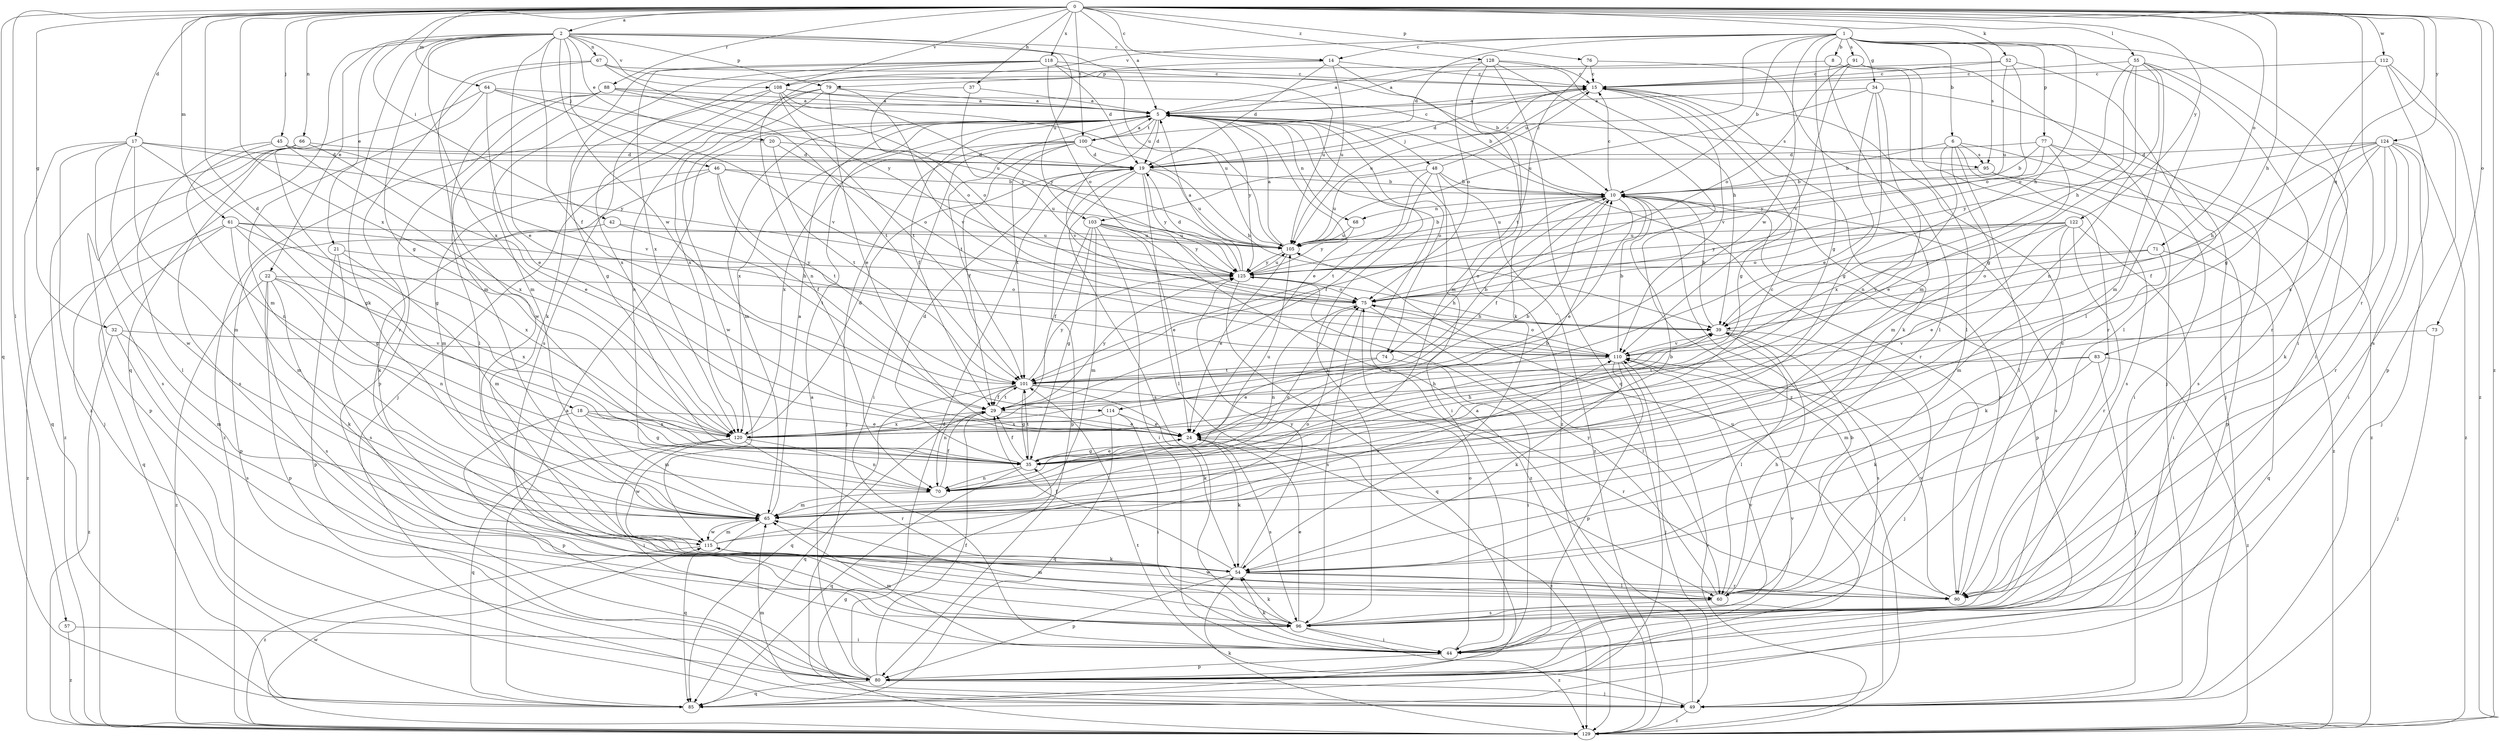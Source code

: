 strict digraph  {
0;
1;
2;
5;
6;
8;
10;
14;
15;
17;
18;
19;
20;
21;
22;
24;
29;
32;
34;
35;
37;
39;
42;
44;
45;
46;
48;
49;
52;
54;
55;
57;
60;
61;
64;
65;
66;
67;
68;
70;
71;
73;
74;
75;
76;
77;
79;
80;
83;
85;
88;
90;
91;
95;
96;
100;
101;
103;
105;
108;
110;
112;
114;
115;
118;
120;
122;
124;
125;
128;
129;
0 -> 2  [label=a];
0 -> 5  [label=a];
0 -> 14  [label=c];
0 -> 17  [label=d];
0 -> 18  [label=d];
0 -> 32  [label=g];
0 -> 37  [label=h];
0 -> 39  [label=h];
0 -> 42  [label=i];
0 -> 45  [label=j];
0 -> 52  [label=k];
0 -> 55  [label=l];
0 -> 57  [label=l];
0 -> 61  [label=m];
0 -> 64  [label=m];
0 -> 66  [label=n];
0 -> 71  [label=o];
0 -> 73  [label=o];
0 -> 76  [label=p];
0 -> 83  [label=q];
0 -> 85  [label=q];
0 -> 88  [label=r];
0 -> 90  [label=r];
0 -> 100  [label=t];
0 -> 108  [label=v];
0 -> 112  [label=w];
0 -> 118  [label=x];
0 -> 120  [label=x];
0 -> 122  [label=y];
0 -> 124  [label=y];
0 -> 128  [label=z];
0 -> 129  [label=z];
1 -> 6  [label=b];
1 -> 8  [label=b];
1 -> 10  [label=b];
1 -> 14  [label=c];
1 -> 19  [label=d];
1 -> 34  [label=g];
1 -> 35  [label=g];
1 -> 39  [label=h];
1 -> 44  [label=i];
1 -> 60  [label=l];
1 -> 77  [label=p];
1 -> 91  [label=s];
1 -> 95  [label=s];
1 -> 103  [label=u];
1 -> 108  [label=v];
1 -> 114  [label=w];
2 -> 14  [label=c];
2 -> 20  [label=e];
2 -> 21  [label=e];
2 -> 22  [label=e];
2 -> 24  [label=e];
2 -> 29  [label=f];
2 -> 35  [label=g];
2 -> 46  [label=j];
2 -> 54  [label=k];
2 -> 67  [label=n];
2 -> 79  [label=p];
2 -> 85  [label=q];
2 -> 103  [label=u];
2 -> 105  [label=u];
2 -> 108  [label=v];
2 -> 114  [label=w];
2 -> 120  [label=x];
5 -> 19  [label=d];
5 -> 24  [label=e];
5 -> 29  [label=f];
5 -> 48  [label=j];
5 -> 65  [label=m];
5 -> 68  [label=n];
5 -> 74  [label=o];
5 -> 90  [label=r];
5 -> 95  [label=s];
5 -> 100  [label=t];
5 -> 101  [label=t];
5 -> 110  [label=v];
5 -> 115  [label=w];
5 -> 120  [label=x];
5 -> 125  [label=y];
5 -> 129  [label=z];
6 -> 10  [label=b];
6 -> 44  [label=i];
6 -> 60  [label=l];
6 -> 65  [label=m];
6 -> 95  [label=s];
6 -> 96  [label=s];
6 -> 120  [label=x];
8 -> 60  [label=l];
8 -> 65  [label=m];
8 -> 79  [label=p];
10 -> 15  [label=c];
10 -> 24  [label=e];
10 -> 29  [label=f];
10 -> 68  [label=n];
10 -> 74  [label=o];
10 -> 80  [label=p];
10 -> 90  [label=r];
10 -> 96  [label=s];
10 -> 105  [label=u];
14 -> 15  [label=c];
14 -> 19  [label=d];
14 -> 54  [label=k];
14 -> 70  [label=n];
14 -> 105  [label=u];
15 -> 5  [label=a];
15 -> 19  [label=d];
15 -> 35  [label=g];
15 -> 54  [label=k];
15 -> 105  [label=u];
15 -> 110  [label=v];
17 -> 19  [label=d];
17 -> 35  [label=g];
17 -> 49  [label=j];
17 -> 65  [label=m];
17 -> 85  [label=q];
17 -> 96  [label=s];
17 -> 115  [label=w];
17 -> 125  [label=y];
18 -> 24  [label=e];
18 -> 35  [label=g];
18 -> 65  [label=m];
18 -> 80  [label=p];
18 -> 120  [label=x];
19 -> 10  [label=b];
19 -> 15  [label=c];
19 -> 60  [label=l];
19 -> 80  [label=p];
19 -> 96  [label=s];
19 -> 105  [label=u];
19 -> 125  [label=y];
20 -> 19  [label=d];
20 -> 75  [label=o];
20 -> 101  [label=t];
20 -> 129  [label=z];
21 -> 65  [label=m];
21 -> 80  [label=p];
21 -> 96  [label=s];
21 -> 125  [label=y];
22 -> 54  [label=k];
22 -> 70  [label=n];
22 -> 75  [label=o];
22 -> 80  [label=p];
22 -> 96  [label=s];
22 -> 120  [label=x];
22 -> 129  [label=z];
24 -> 35  [label=g];
24 -> 54  [label=k];
24 -> 96  [label=s];
24 -> 129  [label=z];
29 -> 24  [label=e];
29 -> 85  [label=q];
29 -> 101  [label=t];
29 -> 120  [label=x];
29 -> 125  [label=y];
32 -> 65  [label=m];
32 -> 96  [label=s];
32 -> 110  [label=v];
32 -> 129  [label=z];
34 -> 5  [label=a];
34 -> 24  [label=e];
34 -> 35  [label=g];
34 -> 49  [label=j];
34 -> 70  [label=n];
34 -> 105  [label=u];
35 -> 19  [label=d];
35 -> 24  [label=e];
35 -> 29  [label=f];
35 -> 39  [label=h];
35 -> 70  [label=n];
35 -> 85  [label=q];
35 -> 101  [label=t];
35 -> 105  [label=u];
37 -> 5  [label=a];
37 -> 75  [label=o];
37 -> 125  [label=y];
39 -> 10  [label=b];
39 -> 49  [label=j];
39 -> 60  [label=l];
39 -> 96  [label=s];
39 -> 110  [label=v];
42 -> 80  [label=p];
42 -> 101  [label=t];
42 -> 105  [label=u];
44 -> 54  [label=k];
44 -> 65  [label=m];
44 -> 75  [label=o];
44 -> 80  [label=p];
44 -> 110  [label=v];
45 -> 19  [label=d];
45 -> 60  [label=l];
45 -> 70  [label=n];
45 -> 110  [label=v];
45 -> 120  [label=x];
46 -> 10  [label=b];
46 -> 29  [label=f];
46 -> 54  [label=k];
46 -> 65  [label=m];
46 -> 101  [label=t];
46 -> 105  [label=u];
48 -> 10  [label=b];
48 -> 15  [label=c];
48 -> 29  [label=f];
48 -> 44  [label=i];
48 -> 101  [label=t];
48 -> 105  [label=u];
48 -> 129  [label=z];
49 -> 5  [label=a];
49 -> 65  [label=m];
49 -> 101  [label=t];
49 -> 129  [label=z];
52 -> 5  [label=a];
52 -> 15  [label=c];
52 -> 60  [label=l];
52 -> 75  [label=o];
52 -> 105  [label=u];
54 -> 29  [label=f];
54 -> 60  [label=l];
54 -> 80  [label=p];
54 -> 90  [label=r];
54 -> 125  [label=y];
55 -> 15  [label=c];
55 -> 35  [label=g];
55 -> 39  [label=h];
55 -> 44  [label=i];
55 -> 65  [label=m];
55 -> 70  [label=n];
55 -> 75  [label=o];
55 -> 90  [label=r];
57 -> 44  [label=i];
57 -> 129  [label=z];
60 -> 39  [label=h];
60 -> 96  [label=s];
60 -> 115  [label=w];
60 -> 125  [label=y];
61 -> 35  [label=g];
61 -> 39  [label=h];
61 -> 65  [label=m];
61 -> 85  [label=q];
61 -> 105  [label=u];
61 -> 120  [label=x];
61 -> 129  [label=z];
64 -> 5  [label=a];
64 -> 24  [label=e];
64 -> 65  [label=m];
64 -> 105  [label=u];
64 -> 110  [label=v];
64 -> 129  [label=z];
65 -> 5  [label=a];
65 -> 10  [label=b];
65 -> 85  [label=q];
65 -> 115  [label=w];
66 -> 19  [label=d];
66 -> 24  [label=e];
66 -> 35  [label=g];
66 -> 80  [label=p];
66 -> 96  [label=s];
66 -> 129  [label=z];
67 -> 10  [label=b];
67 -> 15  [label=c];
67 -> 65  [label=m];
67 -> 90  [label=r];
67 -> 125  [label=y];
68 -> 105  [label=u];
68 -> 125  [label=y];
70 -> 10  [label=b];
70 -> 15  [label=c];
70 -> 29  [label=f];
70 -> 65  [label=m];
70 -> 75  [label=o];
71 -> 54  [label=k];
71 -> 75  [label=o];
71 -> 85  [label=q];
71 -> 125  [label=y];
73 -> 49  [label=j];
73 -> 110  [label=v];
74 -> 24  [label=e];
74 -> 44  [label=i];
74 -> 101  [label=t];
75 -> 39  [label=h];
75 -> 60  [label=l];
75 -> 70  [label=n];
75 -> 96  [label=s];
76 -> 15  [label=c];
76 -> 60  [label=l];
76 -> 101  [label=t];
77 -> 10  [label=b];
77 -> 19  [label=d];
77 -> 24  [label=e];
77 -> 96  [label=s];
77 -> 125  [label=y];
77 -> 129  [label=z];
79 -> 5  [label=a];
79 -> 24  [label=e];
79 -> 49  [label=j];
79 -> 70  [label=n];
79 -> 110  [label=v];
79 -> 120  [label=x];
80 -> 5  [label=a];
80 -> 10  [label=b];
80 -> 19  [label=d];
80 -> 29  [label=f];
80 -> 49  [label=j];
80 -> 85  [label=q];
80 -> 110  [label=v];
83 -> 49  [label=j];
83 -> 54  [label=k];
83 -> 65  [label=m];
83 -> 101  [label=t];
83 -> 129  [label=z];
85 -> 5  [label=a];
88 -> 5  [label=a];
88 -> 60  [label=l];
88 -> 80  [label=p];
88 -> 101  [label=t];
88 -> 105  [label=u];
88 -> 115  [label=w];
90 -> 15  [label=c];
90 -> 105  [label=u];
90 -> 110  [label=v];
91 -> 15  [label=c];
91 -> 49  [label=j];
91 -> 75  [label=o];
91 -> 90  [label=r];
91 -> 110  [label=v];
95 -> 10  [label=b];
95 -> 80  [label=p];
95 -> 129  [label=z];
96 -> 5  [label=a];
96 -> 24  [label=e];
96 -> 44  [label=i];
96 -> 54  [label=k];
96 -> 65  [label=m];
96 -> 129  [label=z];
100 -> 5  [label=a];
100 -> 15  [label=c];
100 -> 19  [label=d];
100 -> 29  [label=f];
100 -> 39  [label=h];
100 -> 44  [label=i];
100 -> 49  [label=j];
100 -> 101  [label=t];
100 -> 120  [label=x];
101 -> 10  [label=b];
101 -> 29  [label=f];
101 -> 35  [label=g];
101 -> 54  [label=k];
101 -> 70  [label=n];
101 -> 85  [label=q];
101 -> 90  [label=r];
101 -> 125  [label=y];
103 -> 24  [label=e];
103 -> 29  [label=f];
103 -> 35  [label=g];
103 -> 44  [label=i];
103 -> 65  [label=m];
103 -> 105  [label=u];
103 -> 125  [label=y];
103 -> 129  [label=z];
105 -> 5  [label=a];
105 -> 10  [label=b];
105 -> 24  [label=e];
105 -> 125  [label=y];
108 -> 5  [label=a];
108 -> 10  [label=b];
108 -> 35  [label=g];
108 -> 75  [label=o];
108 -> 101  [label=t];
108 -> 120  [label=x];
108 -> 125  [label=y];
110 -> 10  [label=b];
110 -> 49  [label=j];
110 -> 54  [label=k];
110 -> 75  [label=o];
110 -> 80  [label=p];
110 -> 101  [label=t];
112 -> 15  [label=c];
112 -> 35  [label=g];
112 -> 80  [label=p];
112 -> 96  [label=s];
112 -> 129  [label=z];
114 -> 24  [label=e];
114 -> 44  [label=i];
114 -> 85  [label=q];
114 -> 120  [label=x];
115 -> 54  [label=k];
115 -> 65  [label=m];
115 -> 75  [label=o];
115 -> 110  [label=v];
115 -> 129  [label=z];
118 -> 15  [label=c];
118 -> 19  [label=d];
118 -> 54  [label=k];
118 -> 65  [label=m];
118 -> 75  [label=o];
118 -> 96  [label=s];
118 -> 105  [label=u];
118 -> 120  [label=x];
120 -> 10  [label=b];
120 -> 19  [label=d];
120 -> 39  [label=h];
120 -> 44  [label=i];
120 -> 70  [label=n];
120 -> 85  [label=q];
120 -> 90  [label=r];
120 -> 115  [label=w];
122 -> 24  [label=e];
122 -> 44  [label=i];
122 -> 65  [label=m];
122 -> 75  [label=o];
122 -> 90  [label=r];
122 -> 105  [label=u];
122 -> 110  [label=v];
122 -> 125  [label=y];
124 -> 19  [label=d];
124 -> 29  [label=f];
124 -> 39  [label=h];
124 -> 44  [label=i];
124 -> 49  [label=j];
124 -> 54  [label=k];
124 -> 90  [label=r];
124 -> 120  [label=x];
124 -> 125  [label=y];
124 -> 129  [label=z];
125 -> 5  [label=a];
125 -> 19  [label=d];
125 -> 39  [label=h];
125 -> 75  [label=o];
125 -> 85  [label=q];
125 -> 105  [label=u];
128 -> 5  [label=a];
128 -> 15  [label=c];
128 -> 39  [label=h];
128 -> 65  [label=m];
128 -> 75  [label=o];
128 -> 85  [label=q];
128 -> 129  [label=z];
129 -> 35  [label=g];
129 -> 54  [label=k];
129 -> 110  [label=v];
129 -> 115  [label=w];
}
